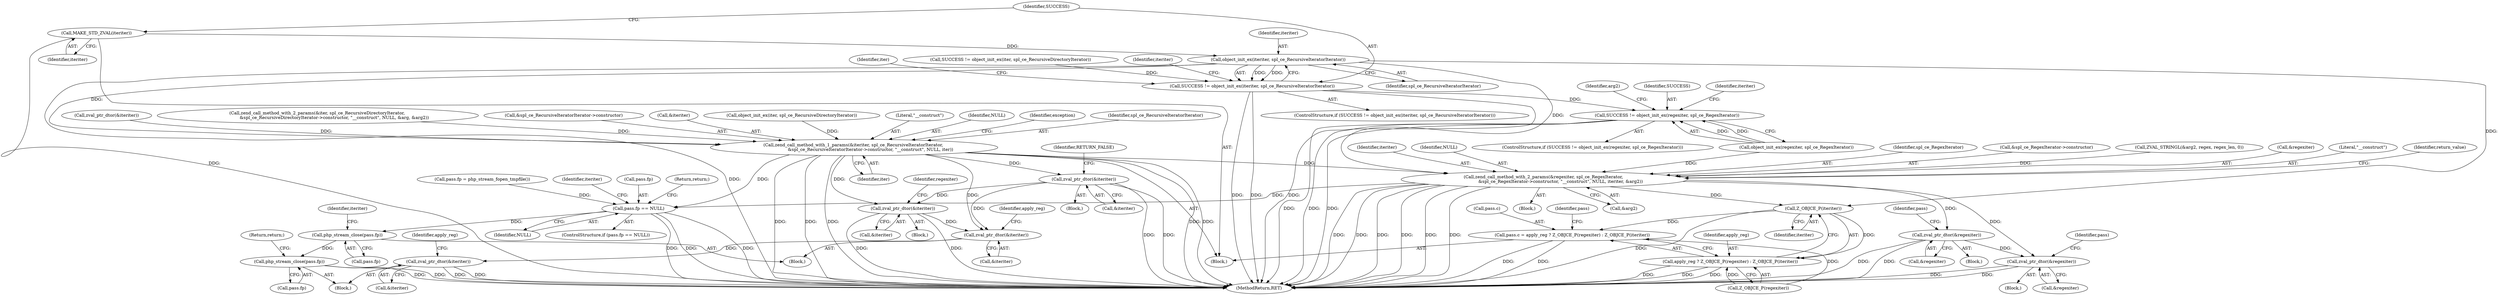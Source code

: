 digraph "1_php_bf58162ddf970f63502837f366930e44d6a992cf_3@pointer" {
"1000201" [label="(Call,object_init_ex(iteriter, spl_ce_RecursiveIteratorIterator))"];
"1000196" [label="(Call,MAKE_STD_ZVAL(iteriter))"];
"1000199" [label="(Call,SUCCESS != object_init_ex(iteriter, spl_ce_RecursiveIteratorIterator))"];
"1000248" [label="(Call,SUCCESS != object_init_ex(regexiter, spl_ce_RegexIterator))"];
"1000212" [label="(Call,zend_call_method_with_1_params(&iteriter, spl_ce_RecursiveIteratorIterator, \n                        &spl_ce_RecursiveIteratorIterator->constructor, \"__construct\", NULL, iter))"];
"1000230" [label="(Call,zval_ptr_dtor(&iteriter))"];
"1000254" [label="(Call,zval_ptr_dtor(&iteriter))"];
"1000334" [label="(Call,zval_ptr_dtor(&iteriter))"];
"1000348" [label="(Call,zval_ptr_dtor(&iteriter))"];
"1000269" [label="(Call,zend_call_method_with_2_params(&regexiter, spl_ce_RegexIterator, \n                        &spl_ce_RegexIterator->constructor, \"__construct\", NULL, iteriter, &arg2))"];
"1000292" [label="(Call,Z_OBJCE_P(iteriter))"];
"1000284" [label="(Call,pass.c = apply_reg ? Z_OBJCE_P(regexiter) : Z_OBJCE_P(iteriter))"];
"1000288" [label="(Call,apply_reg ? Z_OBJCE_P(regexiter) : Z_OBJCE_P(iteriter))"];
"1000325" [label="(Call,pass.fp == NULL)"];
"1000343" [label="(Call,php_stream_close(pass.fp))"];
"1000357" [label="(Call,php_stream_close(pass.fp))"];
"1000340" [label="(Call,zval_ptr_dtor(&regexiter))"];
"1000354" [label="(Call,zval_ptr_dtor(&regexiter))"];
"1000213" [label="(Call,&iteriter)"];
"1000296" [label="(Identifier,pass)"];
"1000343" [label="(Call,php_stream_close(pass.fp))"];
"1000150" [label="(Call,object_init_ex(iter, spl_ce_RecursiveDirectoryIterator))"];
"1000340" [label="(Call,zval_ptr_dtor(&regexiter))"];
"1000272" [label="(Identifier,spl_ce_RegexIterator)"];
"1000220" [label="(Literal,\"__construct\")"];
"1000324" [label="(ControlStructure,if (pass.fp == NULL))"];
"1000345" [label="(Identifier,pass)"];
"1000196" [label="(Call,MAKE_STD_ZVAL(iteriter))"];
"1000319" [label="(Call,pass.fp = php_stream_fopen_tmpfile())"];
"1000230" [label="(Call,zval_ptr_dtor(&iteriter))"];
"1000212" [label="(Call,zend_call_method_with_1_params(&iteriter, spl_ce_RecursiveIteratorIterator, \n                        &spl_ce_RecursiveIteratorIterator->constructor, \"__construct\", NULL, iter))"];
"1000334" [label="(Call,zval_ptr_dtor(&iteriter))"];
"1000348" [label="(Call,zval_ptr_dtor(&iteriter))"];
"1000273" [label="(Call,&spl_ce_RegexIterator->constructor)"];
"1000335" [label="(Call,&iteriter)"];
"1000263" [label="(Call,ZVAL_STRINGL(&arg2, regex, regex_len, 0))"];
"1000199" [label="(Call,SUCCESS != object_init_ex(iteriter, spl_ce_RecursiveIteratorIterator))"];
"1000207" [label="(Identifier,iter)"];
"1000280" [label="(Call,&arg2)"];
"1000288" [label="(Call,apply_reg ? Z_OBJCE_P(regexiter) : Z_OBJCE_P(iteriter))"];
"1000226" [label="(Block,)"];
"1000221" [label="(Identifier,NULL)"];
"1000285" [label="(Call,pass.c)"];
"1000357" [label="(Call,php_stream_close(pass.fp))"];
"1000325" [label="(Call,pass.fp == NULL)"];
"1000231" [label="(Call,&iteriter)"];
"1000247" [label="(ControlStructure,if (SUCCESS != object_init_ex(regexiter, spl_ce_RegexIterator)))"];
"1000339" [label="(Block,)"];
"1000250" [label="(Call,object_init_ex(regexiter, spl_ce_RegexIterator))"];
"1000354" [label="(Call,zval_ptr_dtor(&regexiter))"];
"1000202" [label="(Identifier,iteriter)"];
"1000225" [label="(Identifier,exception)"];
"1000292" [label="(Call,Z_OBJCE_P(iteriter))"];
"1000215" [label="(Identifier,spl_ce_RecursiveIteratorIterator)"];
"1000248" [label="(Call,SUCCESS != object_init_ex(regexiter, spl_ce_RegexIterator))"];
"1000349" [label="(Call,&iteriter)"];
"1000241" [label="(Block,)"];
"1000350" [label="(Identifier,iteriter)"];
"1000344" [label="(Call,pass.fp)"];
"1000148" [label="(Call,SUCCESS != object_init_ex(iter, spl_ce_RecursiveDirectoryIterator))"];
"1000208" [label="(Call,zval_ptr_dtor(&iteriter))"];
"1000270" [label="(Call,&regexiter)"];
"1000352" [label="(Identifier,apply_reg)"];
"1000353" [label="(Block,)"];
"1000269" [label="(Call,zend_call_method_with_2_params(&regexiter, spl_ce_RegexIterator, \n                        &spl_ce_RegexIterator->constructor, \"__construct\", NULL, iteriter, &arg2))"];
"1000233" [label="(Identifier,RETURN_FALSE)"];
"1000103" [label="(Block,)"];
"1000201" [label="(Call,object_init_ex(iteriter, spl_ce_RecursiveIteratorIterator))"];
"1000262" [label="(Identifier,arg2)"];
"1000336" [label="(Identifier,iteriter)"];
"1000333" [label="(Block,)"];
"1000359" [label="(Identifier,pass)"];
"1000347" [label="(Block,)"];
"1000253" [label="(Block,)"];
"1000290" [label="(Call,Z_OBJCE_P(regexiter))"];
"1000277" [label="(Literal,\"__construct\")"];
"1000254" [label="(Call,zval_ptr_dtor(&iteriter))"];
"1000361" [label="(Return,return;)"];
"1000249" [label="(Identifier,SUCCESS)"];
"1000389" [label="(MethodReturn,RET)"];
"1000289" [label="(Identifier,apply_reg)"];
"1000284" [label="(Call,pass.c = apply_reg ? Z_OBJCE_P(regexiter) : Z_OBJCE_P(iteriter))"];
"1000256" [label="(Identifier,iteriter)"];
"1000203" [label="(Identifier,spl_ce_RecursiveIteratorIterator)"];
"1000283" [label="(Identifier,return_value)"];
"1000214" [label="(Identifier,iteriter)"];
"1000198" [label="(ControlStructure,if (SUCCESS != object_init_ex(iteriter, spl_ce_RecursiveIteratorIterator)))"];
"1000174" [label="(Call,zend_call_method_with_2_params(&iter, spl_ce_RecursiveDirectoryIterator, \n                        &spl_ce_RecursiveDirectoryIterator->constructor, \"__construct\", NULL, &arg, &arg2))"];
"1000326" [label="(Call,pass.fp)"];
"1000255" [label="(Call,&iteriter)"];
"1000279" [label="(Identifier,iteriter)"];
"1000358" [label="(Call,pass.fp)"];
"1000329" [label="(Identifier,NULL)"];
"1000222" [label="(Identifier,iter)"];
"1000200" [label="(Identifier,SUCCESS)"];
"1000278" [label="(Identifier,NULL)"];
"1000355" [label="(Call,&regexiter)"];
"1000341" [label="(Call,&regexiter)"];
"1000338" [label="(Identifier,apply_reg)"];
"1000258" [label="(Identifier,regexiter)"];
"1000331" [label="(Return,return;)"];
"1000293" [label="(Identifier,iteriter)"];
"1000197" [label="(Identifier,iteriter)"];
"1000216" [label="(Call,&spl_ce_RecursiveIteratorIterator->constructor)"];
"1000201" -> "1000199"  [label="AST: "];
"1000201" -> "1000203"  [label="CFG: "];
"1000202" -> "1000201"  [label="AST: "];
"1000203" -> "1000201"  [label="AST: "];
"1000199" -> "1000201"  [label="CFG: "];
"1000201" -> "1000389"  [label="DDG: "];
"1000201" -> "1000199"  [label="DDG: "];
"1000201" -> "1000199"  [label="DDG: "];
"1000196" -> "1000201"  [label="DDG: "];
"1000201" -> "1000212"  [label="DDG: "];
"1000201" -> "1000269"  [label="DDG: "];
"1000201" -> "1000292"  [label="DDG: "];
"1000196" -> "1000103"  [label="AST: "];
"1000196" -> "1000197"  [label="CFG: "];
"1000197" -> "1000196"  [label="AST: "];
"1000200" -> "1000196"  [label="CFG: "];
"1000196" -> "1000389"  [label="DDG: "];
"1000199" -> "1000198"  [label="AST: "];
"1000200" -> "1000199"  [label="AST: "];
"1000207" -> "1000199"  [label="CFG: "];
"1000214" -> "1000199"  [label="CFG: "];
"1000199" -> "1000389"  [label="DDG: "];
"1000199" -> "1000389"  [label="DDG: "];
"1000199" -> "1000389"  [label="DDG: "];
"1000148" -> "1000199"  [label="DDG: "];
"1000199" -> "1000248"  [label="DDG: "];
"1000248" -> "1000247"  [label="AST: "];
"1000248" -> "1000250"  [label="CFG: "];
"1000249" -> "1000248"  [label="AST: "];
"1000250" -> "1000248"  [label="AST: "];
"1000256" -> "1000248"  [label="CFG: "];
"1000262" -> "1000248"  [label="CFG: "];
"1000248" -> "1000389"  [label="DDG: "];
"1000248" -> "1000389"  [label="DDG: "];
"1000248" -> "1000389"  [label="DDG: "];
"1000250" -> "1000248"  [label="DDG: "];
"1000250" -> "1000248"  [label="DDG: "];
"1000212" -> "1000103"  [label="AST: "];
"1000212" -> "1000222"  [label="CFG: "];
"1000213" -> "1000212"  [label="AST: "];
"1000215" -> "1000212"  [label="AST: "];
"1000216" -> "1000212"  [label="AST: "];
"1000220" -> "1000212"  [label="AST: "];
"1000221" -> "1000212"  [label="AST: "];
"1000222" -> "1000212"  [label="AST: "];
"1000225" -> "1000212"  [label="CFG: "];
"1000212" -> "1000389"  [label="DDG: "];
"1000212" -> "1000389"  [label="DDG: "];
"1000212" -> "1000389"  [label="DDG: "];
"1000212" -> "1000389"  [label="DDG: "];
"1000212" -> "1000389"  [label="DDG: "];
"1000208" -> "1000212"  [label="DDG: "];
"1000174" -> "1000212"  [label="DDG: "];
"1000150" -> "1000212"  [label="DDG: "];
"1000212" -> "1000230"  [label="DDG: "];
"1000212" -> "1000254"  [label="DDG: "];
"1000212" -> "1000269"  [label="DDG: "];
"1000212" -> "1000325"  [label="DDG: "];
"1000212" -> "1000334"  [label="DDG: "];
"1000230" -> "1000226"  [label="AST: "];
"1000230" -> "1000231"  [label="CFG: "];
"1000231" -> "1000230"  [label="AST: "];
"1000233" -> "1000230"  [label="CFG: "];
"1000230" -> "1000389"  [label="DDG: "];
"1000230" -> "1000389"  [label="DDG: "];
"1000230" -> "1000254"  [label="DDG: "];
"1000230" -> "1000334"  [label="DDG: "];
"1000254" -> "1000253"  [label="AST: "];
"1000254" -> "1000255"  [label="CFG: "];
"1000255" -> "1000254"  [label="AST: "];
"1000258" -> "1000254"  [label="CFG: "];
"1000254" -> "1000389"  [label="DDG: "];
"1000254" -> "1000389"  [label="DDG: "];
"1000254" -> "1000334"  [label="DDG: "];
"1000334" -> "1000333"  [label="AST: "];
"1000334" -> "1000335"  [label="CFG: "];
"1000335" -> "1000334"  [label="AST: "];
"1000338" -> "1000334"  [label="CFG: "];
"1000334" -> "1000348"  [label="DDG: "];
"1000348" -> "1000347"  [label="AST: "];
"1000348" -> "1000349"  [label="CFG: "];
"1000349" -> "1000348"  [label="AST: "];
"1000352" -> "1000348"  [label="CFG: "];
"1000348" -> "1000389"  [label="DDG: "];
"1000348" -> "1000389"  [label="DDG: "];
"1000269" -> "1000241"  [label="AST: "];
"1000269" -> "1000280"  [label="CFG: "];
"1000270" -> "1000269"  [label="AST: "];
"1000272" -> "1000269"  [label="AST: "];
"1000273" -> "1000269"  [label="AST: "];
"1000277" -> "1000269"  [label="AST: "];
"1000278" -> "1000269"  [label="AST: "];
"1000279" -> "1000269"  [label="AST: "];
"1000280" -> "1000269"  [label="AST: "];
"1000283" -> "1000269"  [label="CFG: "];
"1000269" -> "1000389"  [label="DDG: "];
"1000269" -> "1000389"  [label="DDG: "];
"1000269" -> "1000389"  [label="DDG: "];
"1000269" -> "1000389"  [label="DDG: "];
"1000269" -> "1000389"  [label="DDG: "];
"1000269" -> "1000389"  [label="DDG: "];
"1000250" -> "1000269"  [label="DDG: "];
"1000263" -> "1000269"  [label="DDG: "];
"1000269" -> "1000292"  [label="DDG: "];
"1000269" -> "1000325"  [label="DDG: "];
"1000269" -> "1000340"  [label="DDG: "];
"1000269" -> "1000354"  [label="DDG: "];
"1000292" -> "1000288"  [label="AST: "];
"1000292" -> "1000293"  [label="CFG: "];
"1000293" -> "1000292"  [label="AST: "];
"1000288" -> "1000292"  [label="CFG: "];
"1000292" -> "1000389"  [label="DDG: "];
"1000292" -> "1000284"  [label="DDG: "];
"1000292" -> "1000288"  [label="DDG: "];
"1000284" -> "1000103"  [label="AST: "];
"1000284" -> "1000288"  [label="CFG: "];
"1000285" -> "1000284"  [label="AST: "];
"1000288" -> "1000284"  [label="AST: "];
"1000296" -> "1000284"  [label="CFG: "];
"1000284" -> "1000389"  [label="DDG: "];
"1000284" -> "1000389"  [label="DDG: "];
"1000290" -> "1000284"  [label="DDG: "];
"1000288" -> "1000290"  [label="CFG: "];
"1000289" -> "1000288"  [label="AST: "];
"1000290" -> "1000288"  [label="AST: "];
"1000288" -> "1000389"  [label="DDG: "];
"1000288" -> "1000389"  [label="DDG: "];
"1000288" -> "1000389"  [label="DDG: "];
"1000290" -> "1000288"  [label="DDG: "];
"1000325" -> "1000324"  [label="AST: "];
"1000325" -> "1000329"  [label="CFG: "];
"1000326" -> "1000325"  [label="AST: "];
"1000329" -> "1000325"  [label="AST: "];
"1000331" -> "1000325"  [label="CFG: "];
"1000336" -> "1000325"  [label="CFG: "];
"1000325" -> "1000389"  [label="DDG: "];
"1000325" -> "1000389"  [label="DDG: "];
"1000325" -> "1000389"  [label="DDG: "];
"1000319" -> "1000325"  [label="DDG: "];
"1000325" -> "1000343"  [label="DDG: "];
"1000343" -> "1000333"  [label="AST: "];
"1000343" -> "1000344"  [label="CFG: "];
"1000344" -> "1000343"  [label="AST: "];
"1000350" -> "1000343"  [label="CFG: "];
"1000343" -> "1000357"  [label="DDG: "];
"1000357" -> "1000347"  [label="AST: "];
"1000357" -> "1000358"  [label="CFG: "];
"1000358" -> "1000357"  [label="AST: "];
"1000361" -> "1000357"  [label="CFG: "];
"1000357" -> "1000389"  [label="DDG: "];
"1000357" -> "1000389"  [label="DDG: "];
"1000340" -> "1000339"  [label="AST: "];
"1000340" -> "1000341"  [label="CFG: "];
"1000341" -> "1000340"  [label="AST: "];
"1000345" -> "1000340"  [label="CFG: "];
"1000340" -> "1000389"  [label="DDG: "];
"1000340" -> "1000389"  [label="DDG: "];
"1000340" -> "1000354"  [label="DDG: "];
"1000354" -> "1000353"  [label="AST: "];
"1000354" -> "1000355"  [label="CFG: "];
"1000355" -> "1000354"  [label="AST: "];
"1000359" -> "1000354"  [label="CFG: "];
"1000354" -> "1000389"  [label="DDG: "];
"1000354" -> "1000389"  [label="DDG: "];
}
